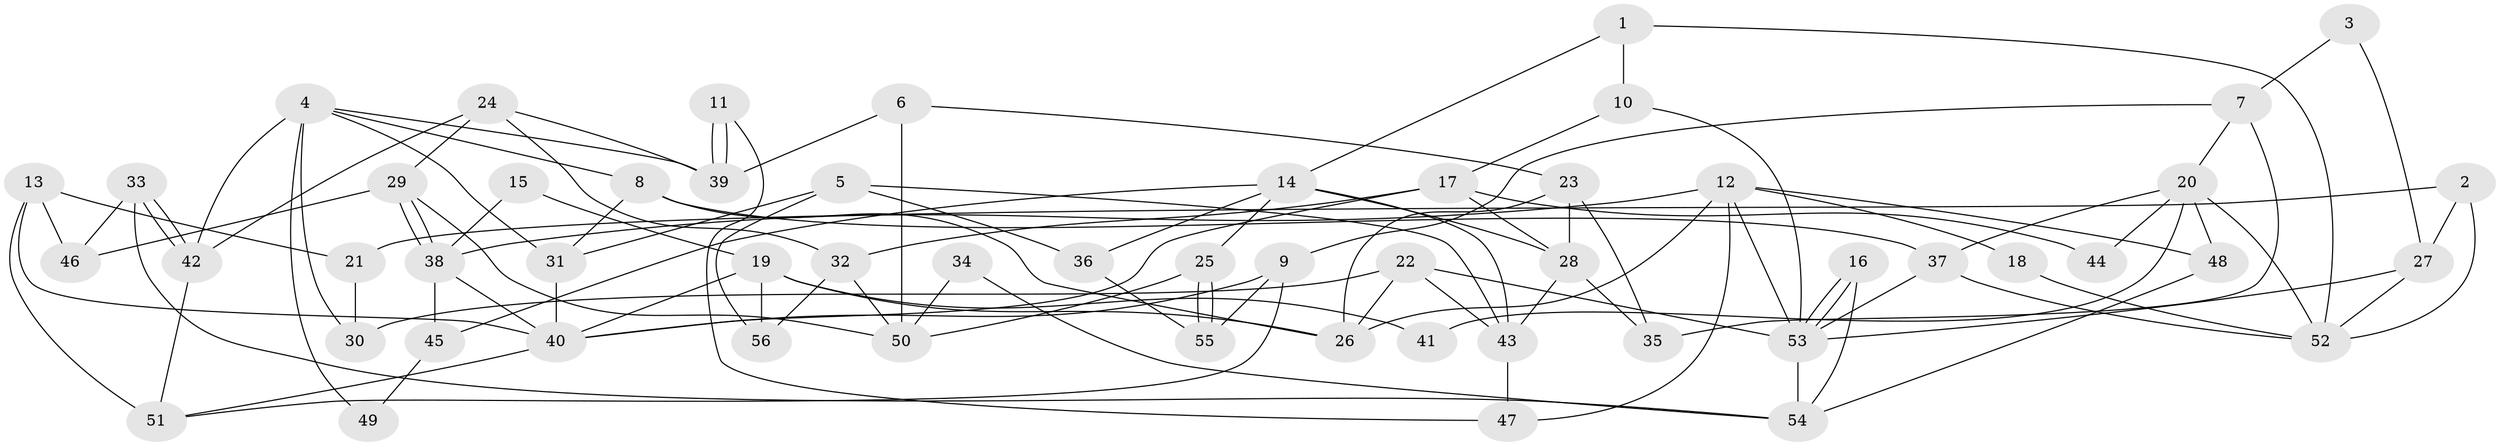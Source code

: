 // Generated by graph-tools (version 1.1) at 2025/50/03/09/25 04:50:23]
// undirected, 56 vertices, 112 edges
graph export_dot {
graph [start="1"]
  node [color=gray90,style=filled];
  1;
  2;
  3;
  4;
  5;
  6;
  7;
  8;
  9;
  10;
  11;
  12;
  13;
  14;
  15;
  16;
  17;
  18;
  19;
  20;
  21;
  22;
  23;
  24;
  25;
  26;
  27;
  28;
  29;
  30;
  31;
  32;
  33;
  34;
  35;
  36;
  37;
  38;
  39;
  40;
  41;
  42;
  43;
  44;
  45;
  46;
  47;
  48;
  49;
  50;
  51;
  52;
  53;
  54;
  55;
  56;
  1 -- 10;
  1 -- 14;
  1 -- 52;
  2 -- 27;
  2 -- 21;
  2 -- 52;
  3 -- 7;
  3 -- 27;
  4 -- 8;
  4 -- 42;
  4 -- 30;
  4 -- 31;
  4 -- 39;
  4 -- 49;
  5 -- 43;
  5 -- 31;
  5 -- 36;
  5 -- 56;
  6 -- 39;
  6 -- 23;
  6 -- 50;
  7 -- 20;
  7 -- 9;
  7 -- 35;
  8 -- 31;
  8 -- 37;
  8 -- 26;
  9 -- 55;
  9 -- 40;
  9 -- 51;
  10 -- 17;
  10 -- 53;
  11 -- 39;
  11 -- 39;
  11 -- 47;
  12 -- 48;
  12 -- 38;
  12 -- 18;
  12 -- 26;
  12 -- 47;
  12 -- 53;
  13 -- 51;
  13 -- 40;
  13 -- 21;
  13 -- 46;
  14 -- 28;
  14 -- 25;
  14 -- 36;
  14 -- 43;
  14 -- 45;
  15 -- 38;
  15 -- 19;
  16 -- 54;
  16 -- 53;
  16 -- 53;
  17 -- 28;
  17 -- 40;
  17 -- 32;
  17 -- 44;
  18 -- 52;
  19 -- 56;
  19 -- 26;
  19 -- 40;
  19 -- 41;
  20 -- 37;
  20 -- 52;
  20 -- 41;
  20 -- 44;
  20 -- 48;
  21 -- 30;
  22 -- 53;
  22 -- 26;
  22 -- 30;
  22 -- 43;
  23 -- 26;
  23 -- 28;
  23 -- 35;
  24 -- 39;
  24 -- 32;
  24 -- 29;
  24 -- 42;
  25 -- 55;
  25 -- 55;
  25 -- 50;
  27 -- 53;
  27 -- 52;
  28 -- 43;
  28 -- 35;
  29 -- 38;
  29 -- 38;
  29 -- 46;
  29 -- 50;
  31 -- 40;
  32 -- 50;
  32 -- 56;
  33 -- 42;
  33 -- 42;
  33 -- 46;
  33 -- 54;
  34 -- 54;
  34 -- 50;
  36 -- 55;
  37 -- 53;
  37 -- 52;
  38 -- 40;
  38 -- 45;
  40 -- 51;
  42 -- 51;
  43 -- 47;
  45 -- 49;
  48 -- 54;
  53 -- 54;
}
